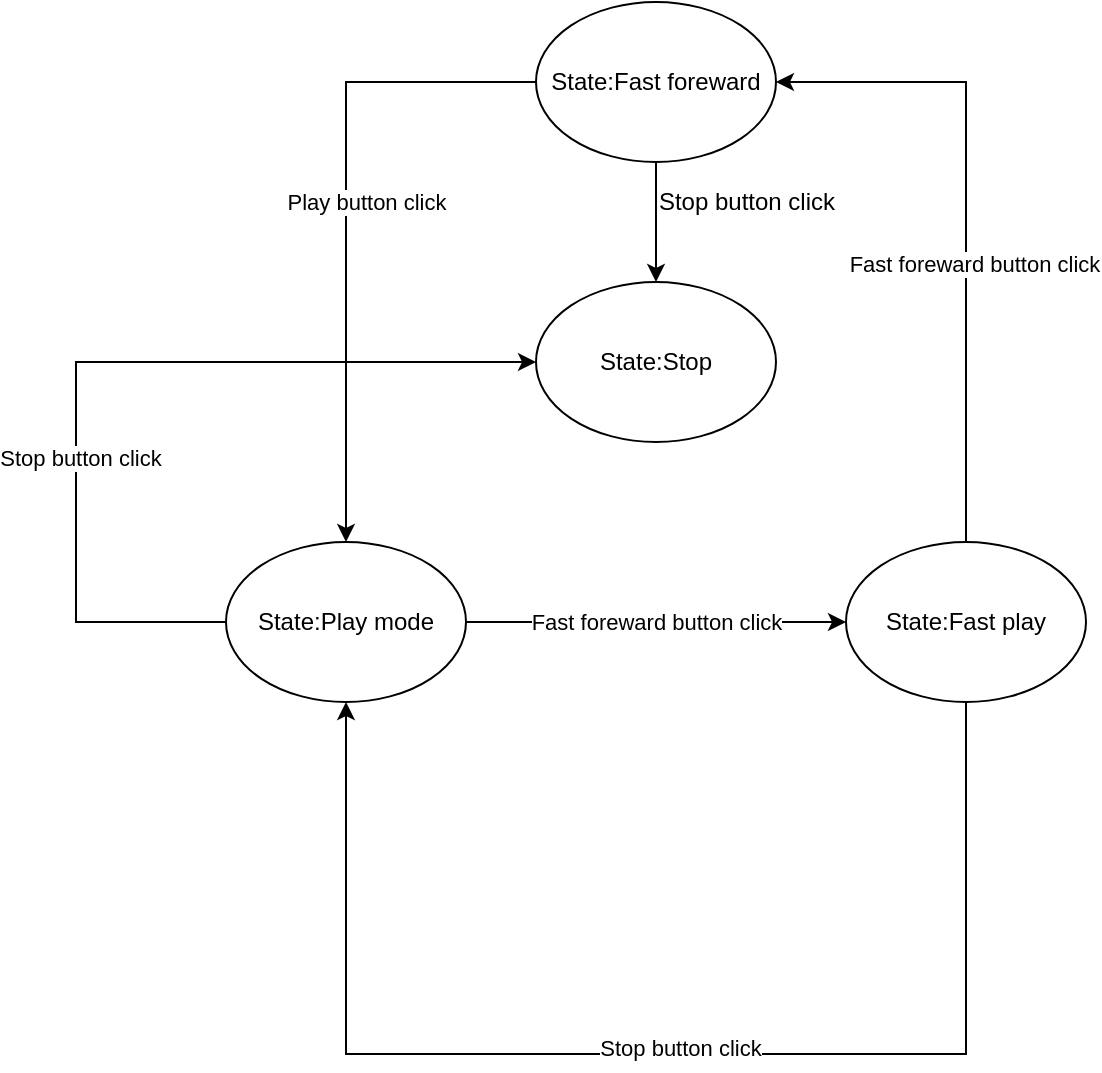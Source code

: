 <mxfile version="14.6.13" type="github">
  <diagram id="kgpKYQtTHZ0yAKxKKP6v" name="Page-1">
    <mxGraphModel dx="508" dy="517" grid="1" gridSize="10" guides="1" tooltips="1" connect="1" arrows="1" fold="1" page="1" pageScale="1" pageWidth="850" pageHeight="1100" math="0" shadow="0">
      <root>
        <mxCell id="0" />
        <mxCell id="1" parent="0" />
        <mxCell id="x0ro4y0xWhh0hTtDura5-3" value="Fast foreward button click" style="edgeStyle=orthogonalEdgeStyle;rounded=0;orthogonalLoop=1;jettySize=auto;html=1;entryX=0;entryY=0.5;entryDx=0;entryDy=0;" edge="1" parent="1" source="x0ro4y0xWhh0hTtDura5-1" target="x0ro4y0xWhh0hTtDura5-2">
          <mxGeometry relative="1" as="geometry" />
        </mxCell>
        <mxCell id="x0ro4y0xWhh0hTtDura5-21" style="edgeStyle=orthogonalEdgeStyle;rounded=0;orthogonalLoop=1;jettySize=auto;html=1;entryX=0;entryY=0.5;entryDx=0;entryDy=0;" edge="1" parent="1" source="x0ro4y0xWhh0hTtDura5-1" target="x0ro4y0xWhh0hTtDura5-17">
          <mxGeometry relative="1" as="geometry">
            <mxPoint x="120" y="430" as="targetPoint" />
            <Array as="points">
              <mxPoint x="195" y="440" />
              <mxPoint x="195" y="310" />
            </Array>
          </mxGeometry>
        </mxCell>
        <mxCell id="x0ro4y0xWhh0hTtDura5-22" value="Stop button click" style="edgeLabel;html=1;align=center;verticalAlign=middle;resizable=0;points=[];" vertex="1" connectable="0" parent="x0ro4y0xWhh0hTtDura5-21">
          <mxGeometry x="-0.277" y="-2" relative="1" as="geometry">
            <mxPoint as="offset" />
          </mxGeometry>
        </mxCell>
        <mxCell id="x0ro4y0xWhh0hTtDura5-1" value="State:Play mode" style="ellipse;whiteSpace=wrap;html=1;" vertex="1" parent="1">
          <mxGeometry x="270" y="400" width="120" height="80" as="geometry" />
        </mxCell>
        <mxCell id="x0ro4y0xWhh0hTtDura5-6" style="edgeStyle=orthogonalEdgeStyle;rounded=0;orthogonalLoop=1;jettySize=auto;html=1;entryX=0.5;entryY=1;entryDx=0;entryDy=0;" edge="1" parent="1" source="x0ro4y0xWhh0hTtDura5-2" target="x0ro4y0xWhh0hTtDura5-1">
          <mxGeometry relative="1" as="geometry">
            <mxPoint x="640" y="655.833" as="targetPoint" />
            <Array as="points">
              <mxPoint x="640" y="656" />
              <mxPoint x="330" y="656" />
            </Array>
          </mxGeometry>
        </mxCell>
        <mxCell id="x0ro4y0xWhh0hTtDura5-7" value="Stop button click" style="edgeLabel;html=1;align=center;verticalAlign=middle;resizable=0;points=[];" vertex="1" connectable="0" parent="x0ro4y0xWhh0hTtDura5-6">
          <mxGeometry x="-0.036" y="-3" relative="1" as="geometry">
            <mxPoint as="offset" />
          </mxGeometry>
        </mxCell>
        <mxCell id="x0ro4y0xWhh0hTtDura5-13" style="edgeStyle=orthogonalEdgeStyle;rounded=0;orthogonalLoop=1;jettySize=auto;html=1;entryX=1;entryY=0.5;entryDx=0;entryDy=0;" edge="1" parent="1" source="x0ro4y0xWhh0hTtDura5-2" target="x0ro4y0xWhh0hTtDura5-12">
          <mxGeometry relative="1" as="geometry">
            <mxPoint x="600" y="230" as="targetPoint" />
            <Array as="points">
              <mxPoint x="640" y="170" />
            </Array>
          </mxGeometry>
        </mxCell>
        <mxCell id="x0ro4y0xWhh0hTtDura5-14" value="Fast foreward button click&lt;br&gt;" style="edgeLabel;html=1;align=center;verticalAlign=middle;resizable=0;points=[];" vertex="1" connectable="0" parent="x0ro4y0xWhh0hTtDura5-13">
          <mxGeometry x="-0.141" y="-4" relative="1" as="geometry">
            <mxPoint as="offset" />
          </mxGeometry>
        </mxCell>
        <mxCell id="x0ro4y0xWhh0hTtDura5-2" value="State:Fast play" style="ellipse;whiteSpace=wrap;html=1;" vertex="1" parent="1">
          <mxGeometry x="580" y="400" width="120" height="80" as="geometry" />
        </mxCell>
        <mxCell id="x0ro4y0xWhh0hTtDura5-15" style="edgeStyle=orthogonalEdgeStyle;rounded=0;orthogonalLoop=1;jettySize=auto;html=1;" edge="1" parent="1" source="x0ro4y0xWhh0hTtDura5-12" target="x0ro4y0xWhh0hTtDura5-1">
          <mxGeometry relative="1" as="geometry" />
        </mxCell>
        <mxCell id="x0ro4y0xWhh0hTtDura5-16" value="Play button click" style="edgeLabel;html=1;align=center;verticalAlign=middle;resizable=0;points=[];" vertex="1" connectable="0" parent="x0ro4y0xWhh0hTtDura5-15">
          <mxGeometry x="0.261" y="2" relative="1" as="geometry">
            <mxPoint x="8" y="-50" as="offset" />
          </mxGeometry>
        </mxCell>
        <mxCell id="x0ro4y0xWhh0hTtDura5-18" style="edgeStyle=orthogonalEdgeStyle;rounded=0;orthogonalLoop=1;jettySize=auto;html=1;entryX=0.5;entryY=0;entryDx=0;entryDy=0;" edge="1" parent="1" source="x0ro4y0xWhh0hTtDura5-12" target="x0ro4y0xWhh0hTtDura5-17">
          <mxGeometry relative="1" as="geometry" />
        </mxCell>
        <mxCell id="x0ro4y0xWhh0hTtDura5-12" value="State:Fast foreward" style="ellipse;whiteSpace=wrap;html=1;" vertex="1" parent="1">
          <mxGeometry x="425" y="130" width="120" height="80" as="geometry" />
        </mxCell>
        <mxCell id="x0ro4y0xWhh0hTtDura5-17" value="State:Stop" style="ellipse;whiteSpace=wrap;html=1;" vertex="1" parent="1">
          <mxGeometry x="425" y="270" width="120" height="80" as="geometry" />
        </mxCell>
        <mxCell id="x0ro4y0xWhh0hTtDura5-19" value="Stop button click" style="text;html=1;align=center;verticalAlign=middle;resizable=0;points=[];autosize=1;strokeColor=none;" vertex="1" parent="1">
          <mxGeometry x="480" y="220" width="100" height="20" as="geometry" />
        </mxCell>
      </root>
    </mxGraphModel>
  </diagram>
</mxfile>
